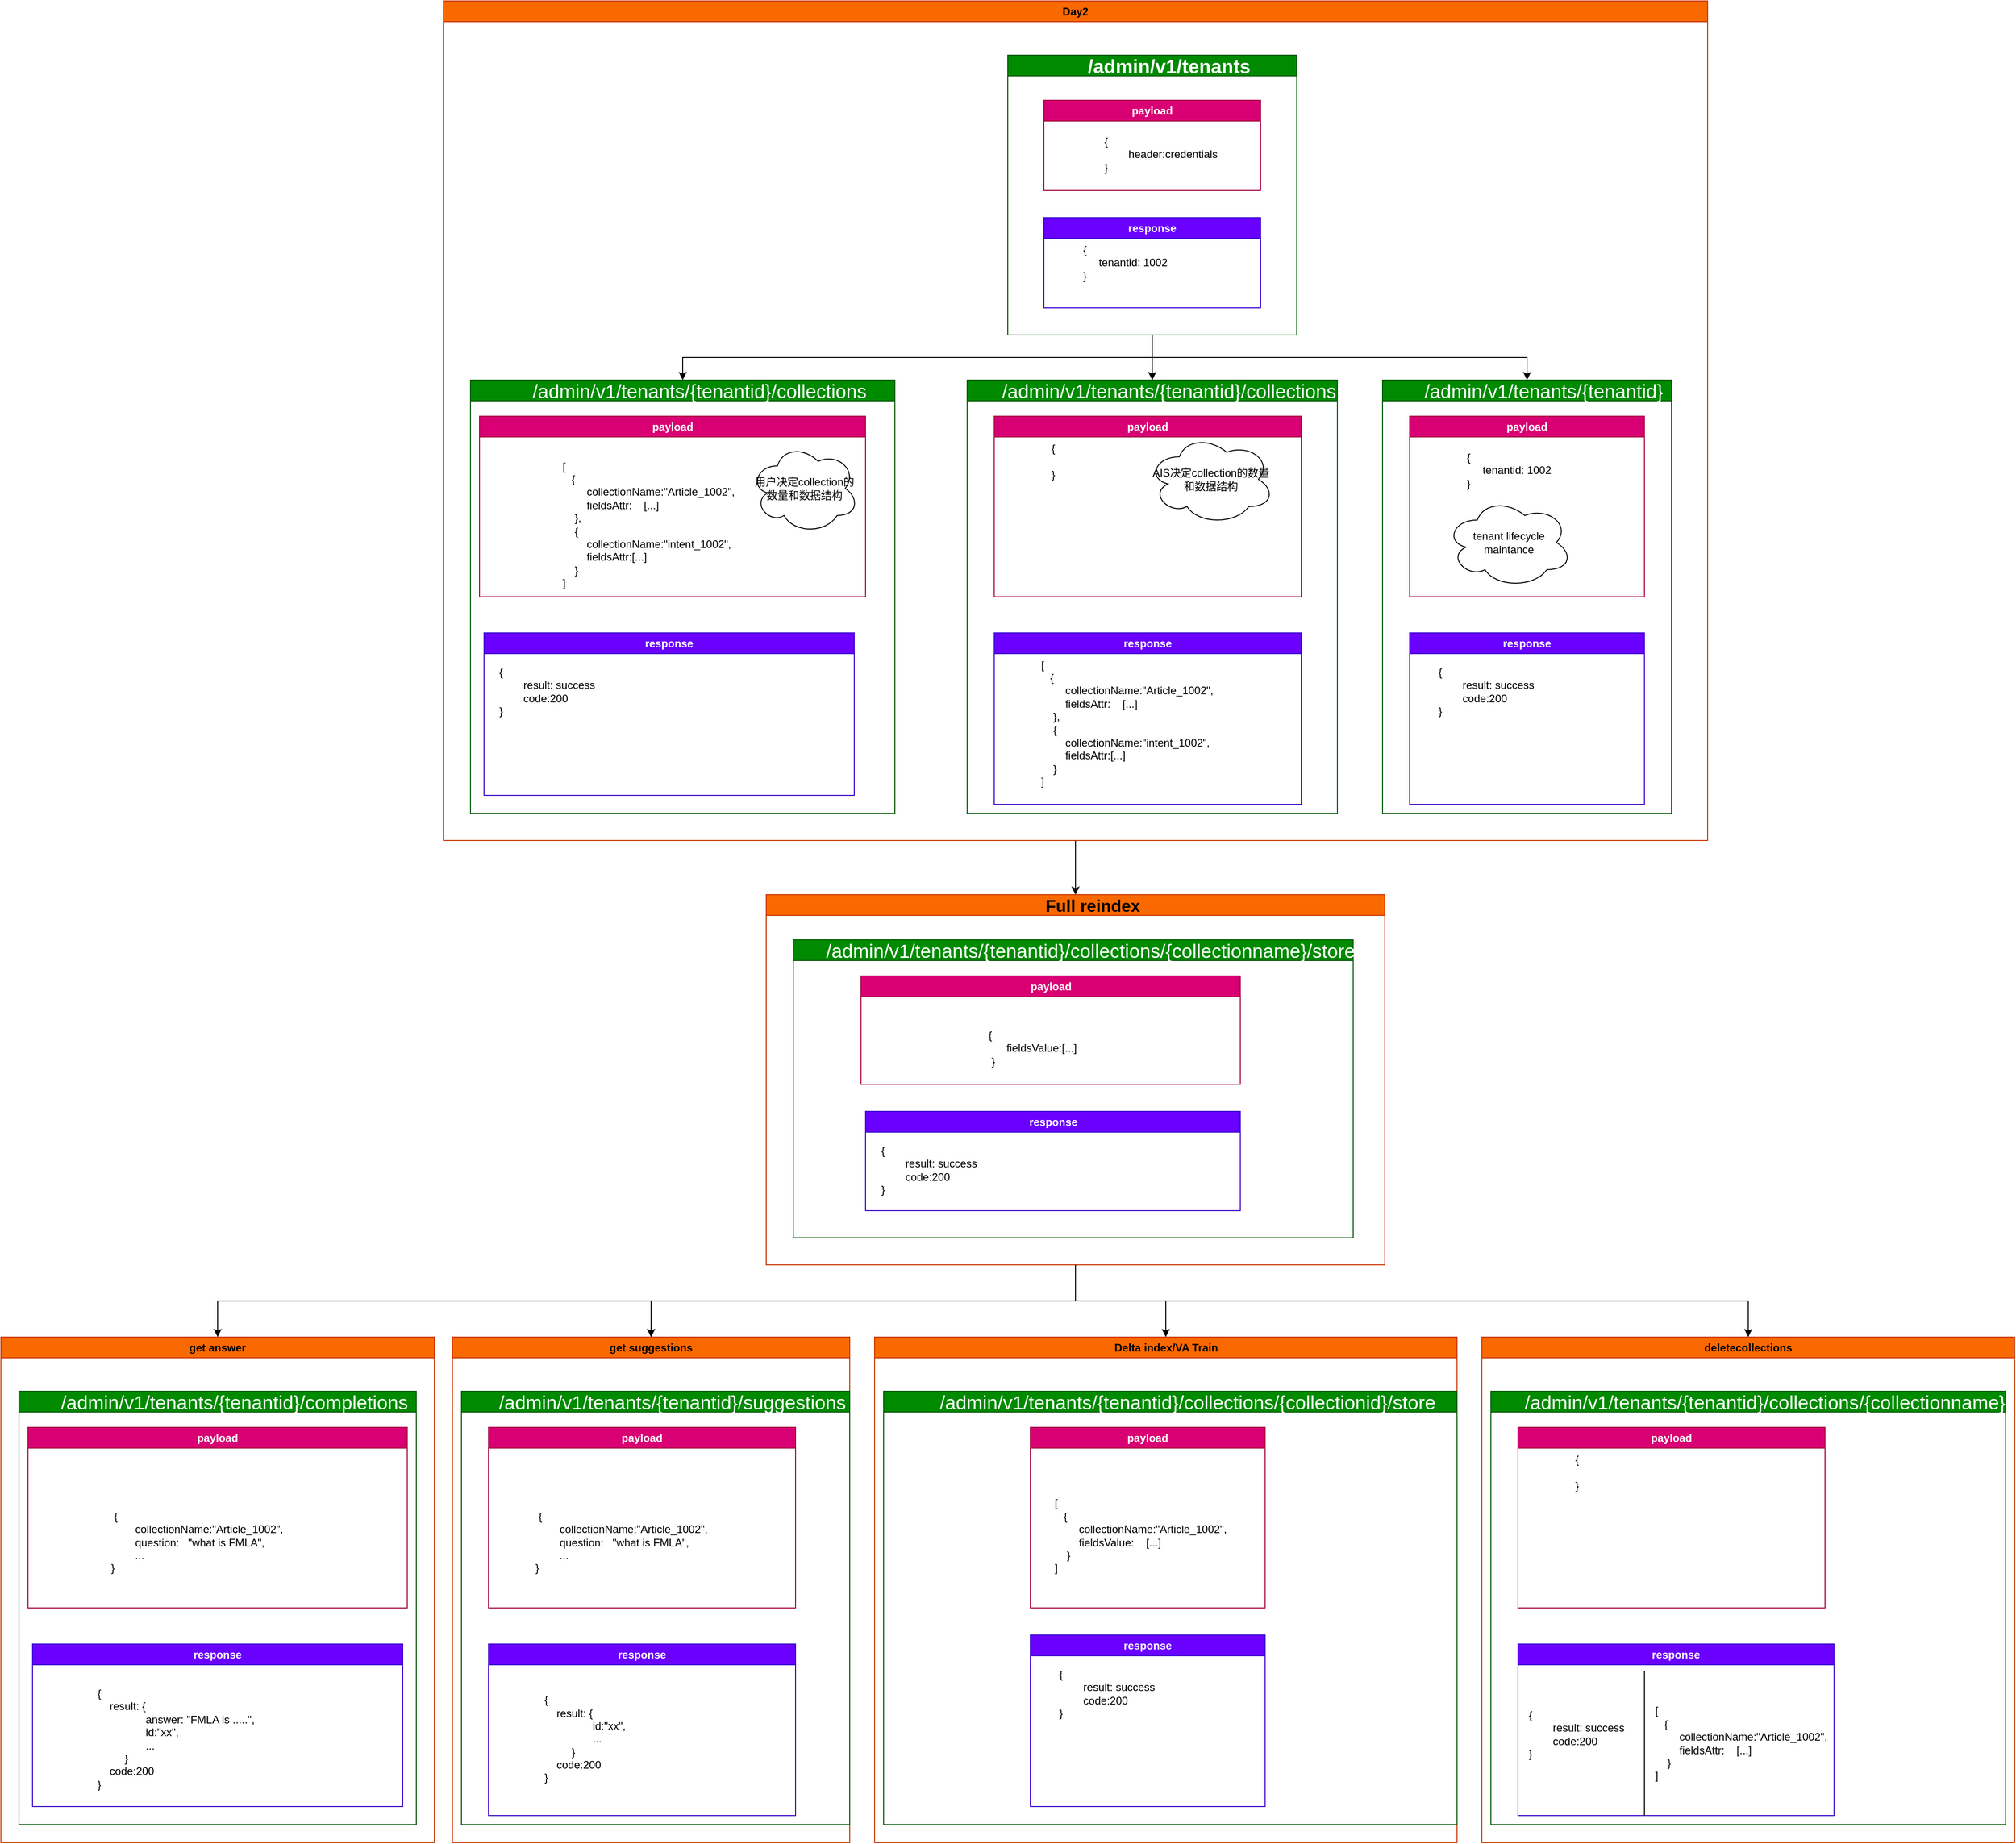 <mxfile version="21.5.2" type="github">
  <diagram name="Page-1" id="9UfLJZKe_ABIt0-VfUx_">
    <mxGraphModel dx="2074" dy="2256" grid="1" gridSize="10" guides="1" tooltips="1" connect="1" arrows="1" fold="1" page="1" pageScale="1" pageWidth="850" pageHeight="1100" math="0" shadow="0">
      <root>
        <mxCell id="0" />
        <mxCell id="1" parent="0" />
        <mxCell id="ua6xyKK4SKT8y5sqxT8U-147" style="edgeStyle=orthogonalEdgeStyle;rounded=0;orthogonalLoop=1;jettySize=auto;html=1;exitX=0.5;exitY=1;exitDx=0;exitDy=0;entryX=0.5;entryY=0;entryDx=0;entryDy=0;" edge="1" parent="1" source="ua6xyKK4SKT8y5sqxT8U-69" target="ua6xyKK4SKT8y5sqxT8U-94">
          <mxGeometry relative="1" as="geometry" />
        </mxCell>
        <mxCell id="ua6xyKK4SKT8y5sqxT8U-148" style="edgeStyle=orthogonalEdgeStyle;rounded=0;orthogonalLoop=1;jettySize=auto;html=1;exitX=0.5;exitY=1;exitDx=0;exitDy=0;" edge="1" parent="1" source="ua6xyKK4SKT8y5sqxT8U-69" target="ua6xyKK4SKT8y5sqxT8U-145">
          <mxGeometry relative="1" as="geometry" />
        </mxCell>
        <mxCell id="ua6xyKK4SKT8y5sqxT8U-165" style="edgeStyle=orthogonalEdgeStyle;rounded=0;orthogonalLoop=1;jettySize=auto;html=1;exitX=0.5;exitY=1;exitDx=0;exitDy=0;entryX=0.5;entryY=0;entryDx=0;entryDy=0;" edge="1" parent="1" source="ua6xyKK4SKT8y5sqxT8U-69" target="ua6xyKK4SKT8y5sqxT8U-146">
          <mxGeometry relative="1" as="geometry" />
        </mxCell>
        <mxCell id="ua6xyKK4SKT8y5sqxT8U-169" style="edgeStyle=orthogonalEdgeStyle;rounded=0;orthogonalLoop=1;jettySize=auto;html=1;exitX=0.5;exitY=1;exitDx=0;exitDy=0;entryX=0.5;entryY=0;entryDx=0;entryDy=0;" edge="1" parent="1" source="ua6xyKK4SKT8y5sqxT8U-69" target="ua6xyKK4SKT8y5sqxT8U-170">
          <mxGeometry relative="1" as="geometry">
            <mxPoint x="1995" y="1490" as="targetPoint" />
          </mxGeometry>
        </mxCell>
        <mxCell id="ua6xyKK4SKT8y5sqxT8U-69" value="&lt;div style=&quot;language:en-US;line-height:normal;margin-top:1.0pt;&lt;br/&gt;margin-bottom:1.0pt;margin-left:.7in;text-indent:-.31in;text-align:left;&lt;br/&gt;direction:ltr;unicode-bidi:embed;vertical-align:baseline;mso-line-break-override:&lt;br/&gt;none;punctuation-wrap:hanging&quot; class=&quot;O1&quot;&gt;&lt;font face=&quot;Arial&quot;&gt;&lt;span style=&quot;font-size: 18.667px;&quot;&gt;Full reindex&lt;/span&gt;&lt;/font&gt;&lt;/div&gt;" style="swimlane;whiteSpace=wrap;html=1;fillColor=#fa6800;fontColor=#000000;strokeColor=#C73500;" vertex="1" parent="1">
          <mxGeometry x="907.5" y="940" width="685" height="410" as="geometry" />
        </mxCell>
        <mxCell id="ua6xyKK4SKT8y5sqxT8U-71" value="&lt;div style=&quot;text-align: left; line-height: normal; margin-top: 1pt; margin-left: 0.7in; text-indent: -0.31in; unicode-bidi: embed; vertical-align: baseline;&quot; class=&quot;O1&quot;&gt;&lt;span style=&quot;font-size:16.0pt&quot;&gt;&lt;/span&gt;&lt;span style=&quot;font-size: 16pt; font-family: Arial;&quot;&gt;/admin/v1/tenants/{tenantid}/collections/{collectionname}/store&lt;/span&gt;&lt;/div&gt;" style="swimlane;whiteSpace=wrap;html=1;fillColor=#008a00;fontColor=#ffffff;strokeColor=#005700;fontStyle=0" vertex="1" parent="ua6xyKK4SKT8y5sqxT8U-69">
          <mxGeometry x="30" y="50" width="620" height="330" as="geometry" />
        </mxCell>
        <mxCell id="ua6xyKK4SKT8y5sqxT8U-72" value="payload" style="swimlane;whiteSpace=wrap;html=1;fillColor=#d80073;fontColor=#ffffff;strokeColor=#A50040;" vertex="1" parent="ua6xyKK4SKT8y5sqxT8U-71">
          <mxGeometry x="75" y="40" width="420" height="120" as="geometry" />
        </mxCell>
        <mxCell id="ua6xyKK4SKT8y5sqxT8U-73" value="&lt;div style=&quot;border-color: var(--border-color);&quot;&gt;&amp;nbsp;&amp;nbsp;{&lt;/div&gt;&lt;div style=&quot;border-color: var(--border-color);&quot;&gt;&lt;span style=&quot;white-space: pre;&quot;&gt;&#x9;&lt;/span&gt;fieldsValue:[...&lt;span style=&quot;border-color: var(--border-color); background-color: initial;&quot;&gt;]&lt;/span&gt;&lt;/div&gt;&lt;div style=&quot;border-color: var(--border-color);&quot;&gt;&lt;span style=&quot;border-color: var(--border-color);&quot;&gt;&lt;span style=&quot;border-color: var(--border-color);&quot;&gt;&lt;span style=&quot;border-color: var(--border-color);&quot;&gt;&amp;nbsp;&amp;nbsp;&amp;nbsp;&lt;/span&gt;&lt;/span&gt;}&lt;/span&gt;&lt;/div&gt;" style="text;html=1;align=left;verticalAlign=middle;resizable=0;points=[];autosize=1;strokeColor=none;fillColor=none;" vertex="1" parent="ua6xyKK4SKT8y5sqxT8U-72">
          <mxGeometry x="132.5" y="50" width="130" height="60" as="geometry" />
        </mxCell>
        <mxCell id="ua6xyKK4SKT8y5sqxT8U-74" value="response" style="swimlane;whiteSpace=wrap;html=1;fillColor=#6a00ff;fontColor=#ffffff;strokeColor=#3700CC;" vertex="1" parent="ua6xyKK4SKT8y5sqxT8U-71">
          <mxGeometry x="80" y="190" width="415" height="110" as="geometry" />
        </mxCell>
        <mxCell id="ua6xyKK4SKT8y5sqxT8U-75" value="{&lt;br&gt;&lt;span style=&quot;white-space: pre;&quot;&gt;&#x9;&lt;/span&gt;result: success&lt;br&gt;&lt;span style=&quot;white-space: pre;&quot;&gt;&#x9;&lt;/span&gt;code:200&lt;br&gt;}" style="text;html=1;align=left;verticalAlign=middle;resizable=0;points=[];autosize=1;strokeColor=none;fillColor=none;" vertex="1" parent="ua6xyKK4SKT8y5sqxT8U-74">
          <mxGeometry x="15" y="30" width="130" height="70" as="geometry" />
        </mxCell>
        <mxCell id="ua6xyKK4SKT8y5sqxT8U-76" style="edgeStyle=orthogonalEdgeStyle;rounded=0;orthogonalLoop=1;jettySize=auto;html=1;exitX=0.5;exitY=1;exitDx=0;exitDy=0;entryX=0.5;entryY=0;entryDx=0;entryDy=0;" edge="1" parent="1" source="ua6xyKK4SKT8y5sqxT8U-70" target="ua6xyKK4SKT8y5sqxT8U-69">
          <mxGeometry relative="1" as="geometry" />
        </mxCell>
        <mxCell id="ua6xyKK4SKT8y5sqxT8U-70" value="Day2" style="swimlane;whiteSpace=wrap;html=1;fillColor=#fa6800;fontColor=#000000;strokeColor=#C73500;" vertex="1" parent="1">
          <mxGeometry x="550" y="-50" width="1400" height="930" as="geometry" />
        </mxCell>
        <mxCell id="ua6xyKK4SKT8y5sqxT8U-16" value="&lt;div style=&quot;text-align: left; line-height: normal; margin-top: 1pt; margin-left: 0.7in; text-indent: -0.31in; unicode-bidi: embed; vertical-align: baseline;&quot; class=&quot;O1&quot;&gt;&lt;span style=&quot;font-size:16.0pt&quot;&gt;&lt;/span&gt;&lt;span style=&quot;font-size: 16pt; font-family: Arial;&quot;&gt;/admin/v1/tenants/{tenantid}/collections&lt;/span&gt;&lt;/div&gt;" style="swimlane;whiteSpace=wrap;html=1;fillColor=#008a00;fontColor=#ffffff;strokeColor=#005700;fontStyle=0" vertex="1" parent="ua6xyKK4SKT8y5sqxT8U-70">
          <mxGeometry x="30" y="420" width="470" height="480" as="geometry" />
        </mxCell>
        <mxCell id="ua6xyKK4SKT8y5sqxT8U-17" value="payload" style="swimlane;whiteSpace=wrap;html=1;fillColor=#d80073;fontColor=#ffffff;strokeColor=#A50040;" vertex="1" parent="ua6xyKK4SKT8y5sqxT8U-16">
          <mxGeometry x="10" y="40" width="427.5" height="200" as="geometry" />
        </mxCell>
        <mxCell id="ua6xyKK4SKT8y5sqxT8U-52" value="&lt;div&gt;[&lt;/div&gt;&lt;div&gt;&amp;nbsp; &amp;nbsp;{&lt;span style=&quot;&quot;&gt;&lt;/span&gt;&lt;/div&gt;&lt;div&gt;&lt;span style=&quot;&quot;&gt;&lt;span style=&quot;&quot;&gt;&lt;span style=&quot;white-space: pre;&quot;&gt;&amp;nbsp;&amp;nbsp;&amp;nbsp;&amp;nbsp;&lt;/span&gt;&lt;span style=&quot;white-space: pre;&quot;&gt;&amp;nbsp;&amp;nbsp;&amp;nbsp;&amp;nbsp;&lt;/span&gt;&lt;/span&gt;collectionName:&quot;Article_1002&quot;,&lt;/span&gt;&lt;/div&gt;&lt;div&gt;&lt;span style=&quot;&quot;&gt;&lt;span style=&quot;&quot;&gt;&lt;span style=&quot;white-space: pre;&quot;&gt;&amp;nbsp;&amp;nbsp;&amp;nbsp;&amp;nbsp;&lt;/span&gt;&lt;span style=&quot;white-space: pre;&quot;&gt;&amp;nbsp;&amp;nbsp;&amp;nbsp;&amp;nbsp;&lt;/span&gt;&lt;/span&gt;fieldsAttr:&lt;span style=&quot;&quot;&gt;&lt;span style=&quot;white-space: pre;&quot;&gt;&amp;nbsp;&amp;nbsp;&amp;nbsp;&amp;nbsp;&lt;/span&gt;&lt;/span&gt;[...&lt;/span&gt;&lt;span style=&quot;background-color: initial;&quot;&gt;]&lt;/span&gt;&lt;/div&gt;&lt;div&gt;&lt;span style=&quot;&quot;&gt;&lt;span style=&quot;&quot;&gt;&lt;span style=&quot;white-space: pre;&quot;&gt;&amp;nbsp;&amp;nbsp;&amp;nbsp;&amp;nbsp;&lt;/span&gt;&lt;/span&gt;},&lt;/span&gt;&lt;/div&gt;&lt;div&gt;&lt;span style=&quot;&quot;&gt;&lt;span style=&quot;&quot;&gt;&lt;span style=&quot;white-space: pre;&quot;&gt;&amp;nbsp;&amp;nbsp;&amp;nbsp;&amp;nbsp;&lt;/span&gt;&lt;/span&gt;{&lt;/span&gt;&lt;/div&gt;&lt;div&gt;&lt;span style=&quot;&quot;&gt;&lt;span style=&quot;&quot;&gt;&lt;span style=&quot;white-space: pre;&quot;&gt;&amp;nbsp;&amp;nbsp;&amp;nbsp;&amp;nbsp;&lt;/span&gt;&lt;span style=&quot;white-space: pre;&quot;&gt;&amp;nbsp;&amp;nbsp;&amp;nbsp;&amp;nbsp;&lt;/span&gt;&lt;/span&gt;collectionName:&quot;intent_1002&quot;,&lt;/span&gt;&lt;/div&gt;&lt;div&gt;&lt;span style=&quot;&quot;&gt;&lt;span style=&quot;&quot;&gt;&lt;span style=&quot;white-space: pre;&quot;&gt;&amp;nbsp;&amp;nbsp;&amp;nbsp;&amp;nbsp;&lt;/span&gt;&lt;span style=&quot;white-space: pre;&quot;&gt;&amp;nbsp;&amp;nbsp;&amp;nbsp;&amp;nbsp;&lt;/span&gt;&lt;/span&gt;fieldsAttr:[...]&lt;/span&gt;&lt;/div&gt;&lt;div&gt;&lt;span style=&quot;&quot;&gt;&lt;span style=&quot;&quot;&gt;&lt;span style=&quot;white-space: pre;&quot;&gt;&amp;nbsp;&amp;nbsp;&amp;nbsp;&amp;nbsp;&lt;/span&gt;&lt;/span&gt;}&lt;/span&gt;&lt;/div&gt;&lt;div&gt;]&lt;/div&gt;" style="text;html=1;align=left;verticalAlign=middle;resizable=0;points=[];autosize=1;strokeColor=none;fillColor=none;" vertex="1" parent="ua6xyKK4SKT8y5sqxT8U-17">
          <mxGeometry x="90" y="40" width="210" height="160" as="geometry" />
        </mxCell>
        <mxCell id="ua6xyKK4SKT8y5sqxT8U-173" value="用户决定collection的数量和数据结构" style="ellipse;shape=cloud;whiteSpace=wrap;html=1;" vertex="1" parent="ua6xyKK4SKT8y5sqxT8U-17">
          <mxGeometry x="300" y="30" width="120" height="100" as="geometry" />
        </mxCell>
        <mxCell id="ua6xyKK4SKT8y5sqxT8U-19" value="response" style="swimlane;whiteSpace=wrap;html=1;fillColor=#6a00ff;fontColor=#ffffff;strokeColor=#3700CC;" vertex="1" parent="ua6xyKK4SKT8y5sqxT8U-16">
          <mxGeometry x="15" y="280" width="410" height="180" as="geometry" />
        </mxCell>
        <mxCell id="ua6xyKK4SKT8y5sqxT8U-20" value="{&lt;br&gt;&lt;span style=&quot;white-space: pre;&quot;&gt;&#x9;&lt;/span&gt;result: success&lt;br&gt;&lt;span style=&quot;white-space: pre;&quot;&gt;&#x9;&lt;/span&gt;code:200&lt;br&gt;}" style="text;html=1;align=left;verticalAlign=middle;resizable=0;points=[];autosize=1;strokeColor=none;fillColor=none;" vertex="1" parent="ua6xyKK4SKT8y5sqxT8U-19">
          <mxGeometry x="15" y="30" width="130" height="70" as="geometry" />
        </mxCell>
        <mxCell id="ua6xyKK4SKT8y5sqxT8U-152" style="edgeStyle=orthogonalEdgeStyle;rounded=0;orthogonalLoop=1;jettySize=auto;html=1;exitX=0.5;exitY=1;exitDx=0;exitDy=0;" edge="1" parent="ua6xyKK4SKT8y5sqxT8U-70" source="ua6xyKK4SKT8y5sqxT8U-1" target="ua6xyKK4SKT8y5sqxT8U-57">
          <mxGeometry relative="1" as="geometry" />
        </mxCell>
        <mxCell id="ua6xyKK4SKT8y5sqxT8U-1" value="&lt;div style=&quot;language:en-US;line-height:normal;margin-top:1.0pt;&lt;br/&gt;margin-bottom:1.0pt;margin-left:.7in;text-indent:-.31in;text-align:left;&lt;br/&gt;direction:ltr;unicode-bidi:embed;vertical-align:baseline;mso-line-break-override:&lt;br/&gt;none;punctuation-wrap:hanging&quot; class=&quot;O1&quot;&gt;&lt;span style=&quot;font-size:16.0pt&quot;&gt;&lt;/span&gt;&lt;span style=&quot;font-size: 16pt; font-family: Arial;&quot;&gt;/admin/v1/tenants&lt;/span&gt;&lt;/div&gt;" style="swimlane;whiteSpace=wrap;html=1;fillColor=#008a00;fontColor=#ffffff;strokeColor=#005700;" vertex="1" parent="ua6xyKK4SKT8y5sqxT8U-70">
          <mxGeometry x="625" y="60" width="320" height="310" as="geometry" />
        </mxCell>
        <mxCell id="ua6xyKK4SKT8y5sqxT8U-6" value="payload" style="swimlane;whiteSpace=wrap;html=1;fillColor=#d80073;fontColor=#ffffff;strokeColor=#A50040;" vertex="1" parent="ua6xyKK4SKT8y5sqxT8U-1">
          <mxGeometry x="40" y="50" width="240" height="100" as="geometry" />
        </mxCell>
        <mxCell id="ua6xyKK4SKT8y5sqxT8U-12" value="{&lt;br&gt;&lt;span style=&quot;white-space: pre;&quot;&gt;&#x9;&lt;/span&gt;header:credentials&lt;br&gt;}" style="text;html=1;align=left;verticalAlign=middle;resizable=0;points=[];autosize=1;strokeColor=none;fillColor=none;" vertex="1" parent="ua6xyKK4SKT8y5sqxT8U-6">
          <mxGeometry x="65" y="30" width="150" height="60" as="geometry" />
        </mxCell>
        <mxCell id="ua6xyKK4SKT8y5sqxT8U-7" value="response" style="swimlane;whiteSpace=wrap;html=1;fillColor=#6a00ff;fontColor=#ffffff;strokeColor=#3700CC;" vertex="1" parent="ua6xyKK4SKT8y5sqxT8U-1">
          <mxGeometry x="40" y="180" width="240" height="100" as="geometry" />
        </mxCell>
        <mxCell id="ua6xyKK4SKT8y5sqxT8U-13" value="{&lt;br&gt;&lt;span style=&quot;white-space: pre;&quot;&gt;&#x9;&lt;/span&gt;&lt;span style=&quot;white-space: pre;&quot;&gt;&#x9;&lt;/span&gt;&lt;span style=&quot;white-space: pre;&quot;&gt;&#x9;&lt;/span&gt;&lt;span style=&quot;white-space: pre;&quot;&gt;&#x9;&lt;/span&gt;tenantid: 1002&lt;br&gt;}" style="text;html=1;align=center;verticalAlign=middle;resizable=0;points=[];autosize=1;strokeColor=none;fillColor=none;" vertex="1" parent="ua6xyKK4SKT8y5sqxT8U-7">
          <mxGeometry x="-60" y="20" width="210" height="60" as="geometry" />
        </mxCell>
        <mxCell id="ua6xyKK4SKT8y5sqxT8U-26" style="edgeStyle=orthogonalEdgeStyle;rounded=0;orthogonalLoop=1;jettySize=auto;html=1;exitX=0.5;exitY=1;exitDx=0;exitDy=0;entryX=0.5;entryY=0;entryDx=0;entryDy=0;" edge="1" parent="ua6xyKK4SKT8y5sqxT8U-70" source="ua6xyKK4SKT8y5sqxT8U-1" target="ua6xyKK4SKT8y5sqxT8U-16">
          <mxGeometry relative="1" as="geometry" />
        </mxCell>
        <mxCell id="ua6xyKK4SKT8y5sqxT8U-57" value="&lt;div style=&quot;text-align: left; line-height: normal; margin-top: 1pt; margin-left: 0.7in; text-indent: -0.31in; unicode-bidi: embed; vertical-align: baseline;&quot; class=&quot;O1&quot;&gt;&lt;span style=&quot;font-size:16.0pt&quot;&gt;&lt;/span&gt;&lt;span style=&quot;font-size: 16pt; font-family: Arial;&quot;&gt;/admin/v1/tenants/{tenantid}&lt;/span&gt;&lt;/div&gt;" style="swimlane;whiteSpace=wrap;html=1;fillColor=#008a00;fontColor=#ffffff;strokeColor=#005700;fontStyle=0" vertex="1" parent="ua6xyKK4SKT8y5sqxT8U-70">
          <mxGeometry x="1040" y="420" width="320" height="480" as="geometry" />
        </mxCell>
        <mxCell id="ua6xyKK4SKT8y5sqxT8U-58" value="payload" style="swimlane;whiteSpace=wrap;html=1;fillColor=#d80073;fontColor=#ffffff;strokeColor=#A50040;" vertex="1" parent="ua6xyKK4SKT8y5sqxT8U-57">
          <mxGeometry x="30" y="40" width="260" height="200" as="geometry" />
        </mxCell>
        <mxCell id="ua6xyKK4SKT8y5sqxT8U-62" value="{&lt;br&gt;&lt;span style=&quot;white-space: pre;&quot;&gt;&#x9;&lt;/span&gt;&lt;span style=&quot;white-space: pre;&quot;&gt;&#x9;&lt;/span&gt;&lt;span style=&quot;white-space: pre;&quot;&gt;&#x9;&lt;/span&gt;&lt;span style=&quot;white-space: pre;&quot;&gt;&#x9;&lt;/span&gt;tenantid: 1002&lt;br&gt;}" style="text;html=1;align=center;verticalAlign=middle;resizable=0;points=[];autosize=1;strokeColor=none;fillColor=none;" vertex="1" parent="ua6xyKK4SKT8y5sqxT8U-58">
          <mxGeometry x="-40" y="30" width="210" height="60" as="geometry" />
        </mxCell>
        <mxCell id="ua6xyKK4SKT8y5sqxT8U-175" value="tenant lifecycle&lt;br&gt;maintance" style="ellipse;shape=cloud;whiteSpace=wrap;html=1;" vertex="1" parent="ua6xyKK4SKT8y5sqxT8U-58">
          <mxGeometry x="40" y="90" width="140" height="100" as="geometry" />
        </mxCell>
        <mxCell id="ua6xyKK4SKT8y5sqxT8U-60" value="response" style="swimlane;whiteSpace=wrap;html=1;fillColor=#6a00ff;fontColor=#ffffff;strokeColor=#3700CC;" vertex="1" parent="ua6xyKK4SKT8y5sqxT8U-57">
          <mxGeometry x="30" y="280" width="260" height="190" as="geometry" />
        </mxCell>
        <mxCell id="ua6xyKK4SKT8y5sqxT8U-63" value="{&lt;br&gt;&lt;span style=&quot;white-space: pre;&quot;&gt;&#x9;&lt;/span&gt;result: success&lt;br&gt;&lt;span style=&quot;white-space: pre;&quot;&gt;&#x9;&lt;/span&gt;code:200&lt;br&gt;}" style="text;html=1;align=left;verticalAlign=middle;resizable=0;points=[];autosize=1;strokeColor=none;fillColor=none;" vertex="1" parent="ua6xyKK4SKT8y5sqxT8U-60">
          <mxGeometry x="30" y="30" width="130" height="70" as="geometry" />
        </mxCell>
        <mxCell id="ua6xyKK4SKT8y5sqxT8U-29" value="&lt;div style=&quot;text-align: left; line-height: normal; margin-top: 1pt; margin-left: 0.7in; text-indent: -0.31in; unicode-bidi: embed; vertical-align: baseline;&quot; class=&quot;O1&quot;&gt;&lt;span style=&quot;font-size:16.0pt&quot;&gt;&lt;/span&gt;&lt;span style=&quot;font-size: 16pt; font-family: Arial;&quot;&gt;/admin/v1/tenants/{tenantid}/collections&lt;/span&gt;&lt;/div&gt;" style="swimlane;whiteSpace=wrap;html=1;fillColor=#008a00;fontColor=#ffffff;strokeColor=#005700;fontStyle=0" vertex="1" parent="ua6xyKK4SKT8y5sqxT8U-70">
          <mxGeometry x="580" y="420" width="410" height="480" as="geometry" />
        </mxCell>
        <mxCell id="ua6xyKK4SKT8y5sqxT8U-30" value="payload" style="swimlane;whiteSpace=wrap;html=1;fillColor=#d80073;fontColor=#ffffff;strokeColor=#A50040;" vertex="1" parent="ua6xyKK4SKT8y5sqxT8U-29">
          <mxGeometry x="30" y="40" width="340" height="200" as="geometry" />
        </mxCell>
        <mxCell id="ua6xyKK4SKT8y5sqxT8U-31" value="{&lt;br&gt;&lt;span style=&quot;white-space: pre;&quot;&gt;&#x9;&lt;/span&gt;&lt;span style=&quot;white-space: pre;&quot;&gt;&#x9;&lt;/span&gt;&lt;span style=&quot;white-space: pre;&quot;&gt;&#x9;&lt;/span&gt;&lt;span style=&quot;white-space: pre;&quot;&gt;&#x9;&lt;/span&gt;&lt;br&gt;}" style="text;html=1;align=center;verticalAlign=middle;resizable=0;points=[];autosize=1;strokeColor=none;fillColor=none;" vertex="1" parent="ua6xyKK4SKT8y5sqxT8U-30">
          <mxGeometry y="20" width="130" height="60" as="geometry" />
        </mxCell>
        <mxCell id="ua6xyKK4SKT8y5sqxT8U-174" value="AIS决定collection的数量和数据结构" style="ellipse;shape=cloud;whiteSpace=wrap;html=1;" vertex="1" parent="ua6xyKK4SKT8y5sqxT8U-30">
          <mxGeometry x="170" y="20" width="140" height="100" as="geometry" />
        </mxCell>
        <mxCell id="ua6xyKK4SKT8y5sqxT8U-32" value="response" style="swimlane;whiteSpace=wrap;html=1;fillColor=#6a00ff;fontColor=#ffffff;strokeColor=#3700CC;" vertex="1" parent="ua6xyKK4SKT8y5sqxT8U-29">
          <mxGeometry x="30" y="280" width="340" height="190" as="geometry" />
        </mxCell>
        <mxCell id="ua6xyKK4SKT8y5sqxT8U-77" value="&lt;div&gt;[&lt;/div&gt;&lt;div&gt;&amp;nbsp; &amp;nbsp;{&lt;span style=&quot;&quot;&gt;&lt;/span&gt;&lt;/div&gt;&lt;div&gt;&lt;span style=&quot;&quot;&gt;&lt;span style=&quot;&quot;&gt;&lt;span style=&quot;white-space: pre;&quot;&gt;&amp;nbsp;&amp;nbsp;&amp;nbsp;&amp;nbsp;&lt;/span&gt;&lt;span style=&quot;white-space: pre;&quot;&gt;&amp;nbsp;&amp;nbsp;&amp;nbsp;&amp;nbsp;&lt;/span&gt;&lt;/span&gt;collectionName:&quot;Article_1002&quot;,&lt;/span&gt;&lt;/div&gt;&lt;div&gt;&lt;span style=&quot;&quot;&gt;&lt;span style=&quot;&quot;&gt;&lt;span style=&quot;white-space: pre;&quot;&gt;&amp;nbsp;&amp;nbsp;&amp;nbsp;&amp;nbsp;&lt;/span&gt;&lt;span style=&quot;white-space: pre;&quot;&gt;&amp;nbsp;&amp;nbsp;&amp;nbsp;&amp;nbsp;&lt;/span&gt;&lt;/span&gt;fieldsAttr:&lt;span style=&quot;&quot;&gt;&lt;span style=&quot;white-space: pre;&quot;&gt;&amp;nbsp;&amp;nbsp;&amp;nbsp;&amp;nbsp;&lt;/span&gt;&lt;/span&gt;[...&lt;/span&gt;&lt;span style=&quot;background-color: initial;&quot;&gt;]&lt;/span&gt;&lt;/div&gt;&lt;div&gt;&lt;span style=&quot;&quot;&gt;&lt;span style=&quot;&quot;&gt;&lt;span style=&quot;white-space: pre;&quot;&gt;&amp;nbsp;&amp;nbsp;&amp;nbsp;&amp;nbsp;&lt;/span&gt;&lt;/span&gt;},&lt;/span&gt;&lt;/div&gt;&lt;div&gt;&lt;span style=&quot;&quot;&gt;&lt;span style=&quot;&quot;&gt;&lt;span style=&quot;white-space: pre;&quot;&gt;&amp;nbsp;&amp;nbsp;&amp;nbsp;&amp;nbsp;&lt;/span&gt;&lt;/span&gt;{&lt;/span&gt;&lt;/div&gt;&lt;div&gt;&lt;span style=&quot;&quot;&gt;&lt;span style=&quot;&quot;&gt;&lt;span style=&quot;white-space: pre;&quot;&gt;&amp;nbsp;&amp;nbsp;&amp;nbsp;&amp;nbsp;&lt;/span&gt;&lt;span style=&quot;white-space: pre;&quot;&gt;&amp;nbsp;&amp;nbsp;&amp;nbsp;&amp;nbsp;&lt;/span&gt;&lt;/span&gt;collectionName:&quot;intent_1002&quot;,&lt;/span&gt;&lt;/div&gt;&lt;div&gt;&lt;span style=&quot;&quot;&gt;&lt;span style=&quot;&quot;&gt;&lt;span style=&quot;white-space: pre;&quot;&gt;&amp;nbsp;&amp;nbsp;&amp;nbsp;&amp;nbsp;&lt;/span&gt;&lt;span style=&quot;white-space: pre;&quot;&gt;&amp;nbsp;&amp;nbsp;&amp;nbsp;&amp;nbsp;&lt;/span&gt;&lt;/span&gt;fieldsAttr:[...]&lt;/span&gt;&lt;/div&gt;&lt;div&gt;&lt;span style=&quot;&quot;&gt;&lt;span style=&quot;&quot;&gt;&lt;span style=&quot;white-space: pre;&quot;&gt;&amp;nbsp;&amp;nbsp;&amp;nbsp;&amp;nbsp;&lt;/span&gt;&lt;/span&gt;}&lt;/span&gt;&lt;/div&gt;&lt;div&gt;]&lt;/div&gt;" style="text;html=1;align=left;verticalAlign=middle;resizable=0;points=[];autosize=1;strokeColor=none;fillColor=none;" vertex="1" parent="ua6xyKK4SKT8y5sqxT8U-32">
          <mxGeometry x="50" y="20" width="210" height="160" as="geometry" />
        </mxCell>
        <mxCell id="ua6xyKK4SKT8y5sqxT8U-151" value="" style="edgeStyle=orthogonalEdgeStyle;rounded=0;orthogonalLoop=1;jettySize=auto;html=1;exitX=0.5;exitY=1;exitDx=0;exitDy=0;" edge="1" parent="ua6xyKK4SKT8y5sqxT8U-70" source="ua6xyKK4SKT8y5sqxT8U-1" target="ua6xyKK4SKT8y5sqxT8U-29">
          <mxGeometry relative="1" as="geometry">
            <mxPoint x="105" y="350" as="sourcePoint" />
            <mxPoint x="570" y="530" as="targetPoint" />
          </mxGeometry>
        </mxCell>
        <mxCell id="ua6xyKK4SKT8y5sqxT8U-34" style="edgeStyle=orthogonalEdgeStyle;rounded=0;orthogonalLoop=1;jettySize=auto;html=1;exitX=0.5;exitY=1;exitDx=0;exitDy=0;" edge="1" parent="ua6xyKK4SKT8y5sqxT8U-70" source="ua6xyKK4SKT8y5sqxT8U-1" target="ua6xyKK4SKT8y5sqxT8U-29">
          <mxGeometry relative="1" as="geometry" />
        </mxCell>
        <mxCell id="ua6xyKK4SKT8y5sqxT8U-94" value="get answer" style="swimlane;whiteSpace=wrap;html=1;fillColor=#fa6800;fontColor=#000000;strokeColor=#C73500;" vertex="1" parent="1">
          <mxGeometry x="60" y="1430" width="480" height="560" as="geometry" />
        </mxCell>
        <mxCell id="ua6xyKK4SKT8y5sqxT8U-96" value="&lt;div style=&quot;text-align: left; line-height: normal; margin-top: 1pt; margin-left: 0.7in; text-indent: -0.31in; unicode-bidi: embed; vertical-align: baseline;&quot; class=&quot;O1&quot;&gt;&lt;span style=&quot;font-size:16.0pt&quot;&gt;&lt;/span&gt;&lt;span style=&quot;font-size: 16pt; font-family: Arial;&quot;&gt;/admin/v1/tenants/{tenantid}/completions&lt;/span&gt;&lt;/div&gt;" style="swimlane;whiteSpace=wrap;html=1;fillColor=#008a00;fontColor=#ffffff;strokeColor=#005700;fontStyle=0" vertex="1" parent="ua6xyKK4SKT8y5sqxT8U-94">
          <mxGeometry x="20" y="60" width="440" height="480" as="geometry" />
        </mxCell>
        <mxCell id="ua6xyKK4SKT8y5sqxT8U-97" value="payload" style="swimlane;whiteSpace=wrap;html=1;fillColor=#d80073;fontColor=#ffffff;strokeColor=#A50040;" vertex="1" parent="ua6xyKK4SKT8y5sqxT8U-96">
          <mxGeometry x="10" y="40" width="420" height="200" as="geometry" />
        </mxCell>
        <mxCell id="ua6xyKK4SKT8y5sqxT8U-98" value="&lt;div&gt;&lt;br&gt;&lt;/div&gt;&lt;div&gt;&amp;nbsp;{&lt;span style=&quot;&quot;&gt;&lt;/span&gt;&lt;/div&gt;&lt;div&gt;&lt;span style=&quot;&quot;&gt;&lt;span style=&quot;&quot;&gt;&lt;span style=&quot;white-space: pre;&quot;&gt;&amp;nbsp;&amp;nbsp;&amp;nbsp;&amp;nbsp;&lt;/span&gt;&lt;span style=&quot;white-space: pre;&quot;&gt;&amp;nbsp;&amp;nbsp;&amp;nbsp;&amp;nbsp;&lt;/span&gt;&lt;/span&gt;collectionName:&quot;Article_1002&quot;,&lt;/span&gt;&lt;/div&gt;&lt;div&gt;&lt;span style=&quot;&quot;&gt;&lt;span style=&quot;&quot;&gt;&lt;span style=&quot;white-space: pre;&quot;&gt;&amp;nbsp;&amp;nbsp;&amp;nbsp;&amp;nbsp;&lt;/span&gt;&lt;span style=&quot;white-space: pre;&quot;&gt;&amp;nbsp;&amp;nbsp;&amp;nbsp;&amp;nbsp;&lt;/span&gt;&lt;/span&gt;question:&lt;span style=&quot;&quot;&gt;&lt;span style=&quot;white-space: pre;&quot;&gt;&amp;nbsp;&amp;nbsp;&amp;nbsp;&quot;what is FMLA&quot;,&lt;/span&gt;&lt;/span&gt;&lt;/span&gt;&lt;/div&gt;&lt;div&gt;&lt;span style=&quot;&quot;&gt;&lt;span style=&quot;&quot;&gt;&lt;span style=&quot;white-space: pre;&quot;&gt; &lt;span style=&quot;white-space: pre;&quot;&gt;&#x9;&lt;/span&gt;...       &lt;/span&gt;&lt;/span&gt;&lt;/span&gt;&lt;/div&gt;&lt;div&gt;&lt;span style=&quot;background-color: initial;&quot;&gt;}&lt;/span&gt;&lt;/div&gt;" style="text;html=1;align=left;verticalAlign=middle;resizable=0;points=[];autosize=1;strokeColor=none;fillColor=none;" vertex="1" parent="ua6xyKK4SKT8y5sqxT8U-97">
          <mxGeometry x="90" y="70" width="210" height="100" as="geometry" />
        </mxCell>
        <mxCell id="ua6xyKK4SKT8y5sqxT8U-99" value="response" style="swimlane;whiteSpace=wrap;html=1;fillColor=#6a00ff;fontColor=#ffffff;strokeColor=#3700CC;" vertex="1" parent="ua6xyKK4SKT8y5sqxT8U-96">
          <mxGeometry x="15" y="280" width="410" height="180" as="geometry" />
        </mxCell>
        <mxCell id="ua6xyKK4SKT8y5sqxT8U-100" value="{&lt;br&gt;&lt;span style=&quot;&quot;&gt;&lt;span style=&quot;white-space: pre;&quot;&gt;&amp;nbsp;&amp;nbsp;&amp;nbsp;&amp;nbsp;&lt;/span&gt;&lt;/span&gt;result: {&lt;br&gt;&lt;span style=&quot;&quot;&gt;&lt;span style=&quot;white-space: pre;&quot;&gt;&lt;span style=&quot;white-space: pre;&quot;&gt;&#x9;&lt;/span&gt;&lt;span style=&quot;white-space: pre;&quot;&gt;&#x9;&lt;/span&gt;answer:&amp;nbsp;&lt;/span&gt;&lt;/span&gt;&quot;FMLA is .....&quot;,&lt;br&gt;&lt;span style=&quot;white-space: pre;&quot;&gt;&#x9;&lt;/span&gt;&lt;span style=&quot;white-space: pre;&quot;&gt;&#x9;&lt;/span&gt;id:&quot;xx&quot;,&lt;br&gt;&lt;span style=&quot;white-space: pre;&quot;&gt;&#x9;&lt;/span&gt;&lt;span style=&quot;white-space: pre;&quot;&gt;&#x9;&lt;/span&gt;...&lt;br&gt;&lt;span style=&quot;&quot;&gt;&lt;span style=&quot;white-space: pre;&quot;&gt;&amp;nbsp;&amp;nbsp;&amp;nbsp;&amp;nbsp;&lt;/span&gt;&lt;/span&gt;&lt;span style=&quot;&quot;&gt;&lt;span style=&quot;white-space: pre;&quot;&gt;&amp;nbsp;&amp;nbsp;&amp;nbsp;&amp;nbsp;&lt;/span&gt;&lt;/span&gt;&amp;nbsp;}&lt;br&gt;&lt;span style=&quot;&quot;&gt;&lt;span style=&quot;white-space: pre;&quot;&gt;&amp;nbsp;&amp;nbsp;&amp;nbsp;&amp;nbsp;&lt;/span&gt;&lt;/span&gt;code:200&lt;br&gt;}" style="text;html=1;align=left;verticalAlign=middle;resizable=0;points=[];autosize=1;strokeColor=none;fillColor=none;" vertex="1" parent="ua6xyKK4SKT8y5sqxT8U-99">
          <mxGeometry x="70" y="40" width="200" height="130" as="geometry" />
        </mxCell>
        <mxCell id="ua6xyKK4SKT8y5sqxT8U-146" value="Delta index/VA Train" style="swimlane;whiteSpace=wrap;html=1;fillColor=#fa6800;fontColor=#000000;strokeColor=#C73500;" vertex="1" parent="1">
          <mxGeometry x="1027.5" y="1430" width="645" height="560" as="geometry" />
        </mxCell>
        <mxCell id="ua6xyKK4SKT8y5sqxT8U-89" value="&lt;div style=&quot;text-align: left; line-height: normal; margin-top: 1pt; margin-left: 0.7in; text-indent: -0.31in; unicode-bidi: embed; vertical-align: baseline;&quot; class=&quot;O1&quot;&gt;&lt;span style=&quot;font-size:16.0pt&quot;&gt;&lt;/span&gt;&lt;span style=&quot;font-size: 16pt; font-family: Arial;&quot;&gt;/admin/v1/tenants/{tenantid}/collections/{collectionid}/store&lt;/span&gt;&lt;/div&gt;" style="swimlane;whiteSpace=wrap;html=1;fillColor=#008a00;fontColor=#ffffff;strokeColor=#005700;fontStyle=0" vertex="1" parent="ua6xyKK4SKT8y5sqxT8U-146">
          <mxGeometry x="10" y="60" width="635" height="480" as="geometry" />
        </mxCell>
        <mxCell id="ua6xyKK4SKT8y5sqxT8U-90" value="payload" style="swimlane;whiteSpace=wrap;html=1;fillColor=#d80073;fontColor=#ffffff;strokeColor=#A50040;" vertex="1" parent="ua6xyKK4SKT8y5sqxT8U-89">
          <mxGeometry x="162.5" y="40" width="260" height="200" as="geometry" />
        </mxCell>
        <mxCell id="ua6xyKK4SKT8y5sqxT8U-124" value="&lt;div&gt;[&lt;/div&gt;&lt;div&gt;&amp;nbsp; &amp;nbsp;{&lt;span style=&quot;&quot;&gt;&lt;/span&gt;&lt;/div&gt;&lt;div&gt;&lt;span style=&quot;&quot;&gt;&lt;span style=&quot;&quot;&gt;&lt;span style=&quot;white-space: pre;&quot;&gt;&amp;nbsp;&amp;nbsp;&amp;nbsp;&amp;nbsp;&lt;/span&gt;&lt;span style=&quot;white-space: pre;&quot;&gt;&amp;nbsp;&amp;nbsp;&amp;nbsp;&amp;nbsp;&lt;/span&gt;&lt;/span&gt;collectionName:&quot;Article_1002&quot;,&lt;/span&gt;&lt;/div&gt;&lt;div&gt;&lt;span style=&quot;&quot;&gt;&lt;span style=&quot;&quot;&gt;&lt;span style=&quot;white-space: pre;&quot;&gt;&amp;nbsp;&amp;nbsp;&amp;nbsp;&amp;nbsp;&lt;/span&gt;&lt;span style=&quot;white-space: pre;&quot;&gt;&amp;nbsp;&amp;nbsp;&amp;nbsp;&amp;nbsp;&lt;/span&gt;&lt;/span&gt;fieldsValue:&lt;span style=&quot;&quot;&gt;&lt;span style=&quot;white-space: pre;&quot;&gt;&amp;nbsp;&amp;nbsp;&amp;nbsp;&amp;nbsp;&lt;/span&gt;&lt;/span&gt;[...&lt;/span&gt;&lt;span style=&quot;background-color: initial;&quot;&gt;]&lt;/span&gt;&lt;/div&gt;&lt;div&gt;&lt;span style=&quot;&quot;&gt;&lt;span style=&quot;&quot;&gt;&lt;span style=&quot;white-space: pre;&quot;&gt;&amp;nbsp;&amp;nbsp;&amp;nbsp;&amp;nbsp;&lt;/span&gt;&lt;/span&gt;}&lt;/span&gt;&lt;/div&gt;&lt;div&gt;]&lt;/div&gt;" style="text;html=1;align=left;verticalAlign=middle;resizable=0;points=[];autosize=1;strokeColor=none;fillColor=none;" vertex="1" parent="ua6xyKK4SKT8y5sqxT8U-90">
          <mxGeometry x="25" y="70" width="210" height="100" as="geometry" />
        </mxCell>
        <mxCell id="ua6xyKK4SKT8y5sqxT8U-92" value="response" style="swimlane;whiteSpace=wrap;html=1;fillColor=#6a00ff;fontColor=#ffffff;strokeColor=#3700CC;" vertex="1" parent="ua6xyKK4SKT8y5sqxT8U-89">
          <mxGeometry x="162.5" y="270" width="260" height="190" as="geometry" />
        </mxCell>
        <mxCell id="ua6xyKK4SKT8y5sqxT8U-93" value="{&lt;br&gt;&lt;span style=&quot;white-space: pre;&quot;&gt;&#x9;&lt;/span&gt;result: success&lt;br&gt;&lt;span style=&quot;white-space: pre;&quot;&gt;&#x9;&lt;/span&gt;code:200&lt;br&gt;}" style="text;html=1;align=left;verticalAlign=middle;resizable=0;points=[];autosize=1;strokeColor=none;fillColor=none;" vertex="1" parent="ua6xyKK4SKT8y5sqxT8U-92">
          <mxGeometry x="30" y="30" width="130" height="70" as="geometry" />
        </mxCell>
        <mxCell id="ua6xyKK4SKT8y5sqxT8U-164" value="" style="edgeStyle=orthogonalEdgeStyle;rounded=0;orthogonalLoop=1;jettySize=auto;html=1;exitX=0.5;exitY=1;exitDx=0;exitDy=0;" edge="1" parent="1" source="ua6xyKK4SKT8y5sqxT8U-69" target="ua6xyKK4SKT8y5sqxT8U-145">
          <mxGeometry relative="1" as="geometry">
            <mxPoint x="685" y="1340" as="sourcePoint" />
            <mxPoint x="1343" y="1550" as="targetPoint" />
          </mxGeometry>
        </mxCell>
        <mxCell id="ua6xyKK4SKT8y5sqxT8U-145" value="get suggestions" style="swimlane;whiteSpace=wrap;html=1;fillColor=#fa6800;fontColor=#000000;strokeColor=#C73500;" vertex="1" parent="1">
          <mxGeometry x="560" y="1430" width="440" height="560" as="geometry" />
        </mxCell>
        <mxCell id="ua6xyKK4SKT8y5sqxT8U-85" value="&lt;div style=&quot;text-align: left; line-height: normal; margin-top: 1pt; margin-left: 0.7in; text-indent: -0.31in; unicode-bidi: embed; vertical-align: baseline;&quot; class=&quot;O1&quot;&gt;&lt;span style=&quot;font-size:16.0pt&quot;&gt;&lt;/span&gt;&lt;span style=&quot;font-size: 16pt; font-family: Arial;&quot;&gt;/admin/v1/tenants/{tenantid}/suggestions&lt;/span&gt;&lt;/div&gt;" style="swimlane;whiteSpace=wrap;html=1;fillColor=#008a00;fontColor=#ffffff;strokeColor=#005700;fontStyle=0" vertex="1" parent="ua6xyKK4SKT8y5sqxT8U-145">
          <mxGeometry x="10" y="60" width="430" height="480" as="geometry" />
        </mxCell>
        <mxCell id="ua6xyKK4SKT8y5sqxT8U-86" value="payload" style="swimlane;whiteSpace=wrap;html=1;fillColor=#d80073;fontColor=#ffffff;strokeColor=#A50040;" vertex="1" parent="ua6xyKK4SKT8y5sqxT8U-85">
          <mxGeometry x="30" y="40" width="340" height="200" as="geometry" />
        </mxCell>
        <mxCell id="ua6xyKK4SKT8y5sqxT8U-103" value="&lt;div&gt;&lt;br&gt;&lt;/div&gt;&lt;div&gt;&amp;nbsp;{&lt;span style=&quot;&quot;&gt;&lt;/span&gt;&lt;/div&gt;&lt;div&gt;&lt;span style=&quot;&quot;&gt;&lt;span style=&quot;&quot;&gt;&lt;span style=&quot;white-space: pre;&quot;&gt;&amp;nbsp;&amp;nbsp;&amp;nbsp;&amp;nbsp;&lt;/span&gt;&lt;span style=&quot;white-space: pre;&quot;&gt;&amp;nbsp;&amp;nbsp;&amp;nbsp;&amp;nbsp;&lt;/span&gt;&lt;/span&gt;collectionName:&quot;Article_1002&quot;,&lt;/span&gt;&lt;/div&gt;&lt;div&gt;&lt;span style=&quot;&quot;&gt;&lt;span style=&quot;&quot;&gt;&lt;span style=&quot;white-space: pre;&quot;&gt;&amp;nbsp;&amp;nbsp;&amp;nbsp;&amp;nbsp;&lt;/span&gt;&lt;span style=&quot;white-space: pre;&quot;&gt;&amp;nbsp;&amp;nbsp;&amp;nbsp;&amp;nbsp;&lt;/span&gt;&lt;/span&gt;question:&lt;span style=&quot;&quot;&gt;&lt;span style=&quot;white-space: pre;&quot;&gt;&amp;nbsp;&amp;nbsp;&amp;nbsp;&quot;what is FMLA&quot;,&lt;/span&gt;&lt;/span&gt;&lt;/span&gt;&lt;/div&gt;&lt;div&gt;&lt;span style=&quot;&quot;&gt;&lt;span style=&quot;&quot;&gt;&lt;span style=&quot;white-space: pre;&quot;&gt; &lt;span style=&quot;white-space: pre;&quot;&gt;&#x9;&lt;/span&gt;...       &lt;/span&gt;&lt;/span&gt;&lt;/span&gt;&lt;/div&gt;&lt;div&gt;&lt;span style=&quot;background-color: initial;&quot;&gt;}&lt;/span&gt;&lt;/div&gt;" style="text;html=1;align=left;verticalAlign=middle;resizable=0;points=[];autosize=1;strokeColor=none;fillColor=none;" vertex="1" parent="ua6xyKK4SKT8y5sqxT8U-86">
          <mxGeometry x="50" y="70" width="210" height="100" as="geometry" />
        </mxCell>
        <mxCell id="ua6xyKK4SKT8y5sqxT8U-88" value="response" style="swimlane;whiteSpace=wrap;html=1;fillColor=#6a00ff;fontColor=#ffffff;strokeColor=#3700CC;" vertex="1" parent="ua6xyKK4SKT8y5sqxT8U-85">
          <mxGeometry x="30" y="280" width="340" height="190" as="geometry" />
        </mxCell>
        <mxCell id="ua6xyKK4SKT8y5sqxT8U-123" value="{&lt;br&gt;&lt;span style=&quot;&quot;&gt;&lt;span style=&quot;white-space: pre;&quot;&gt;&amp;nbsp;&amp;nbsp;&amp;nbsp;&amp;nbsp;&lt;/span&gt;&lt;/span&gt;result: {&lt;br&gt;&lt;span style=&quot;white-space: pre;&quot;&gt;&#x9;&lt;/span&gt;&lt;span style=&quot;white-space: pre;&quot;&gt;&#x9;&lt;/span&gt;id:&quot;xx&quot;,&lt;br&gt;&lt;span style=&quot;white-space: pre;&quot;&gt;&#x9;&lt;/span&gt;&lt;span style=&quot;white-space: pre;&quot;&gt;&#x9;&lt;/span&gt;...&lt;br&gt;&lt;span style=&quot;&quot;&gt;&lt;span style=&quot;white-space: pre;&quot;&gt;&amp;nbsp;&amp;nbsp;&amp;nbsp;&amp;nbsp;&lt;/span&gt;&lt;/span&gt;&lt;span style=&quot;&quot;&gt;&lt;span style=&quot;white-space: pre;&quot;&gt;&amp;nbsp;&amp;nbsp;&amp;nbsp;&amp;nbsp;&lt;/span&gt;&lt;/span&gt;&amp;nbsp;}&lt;br&gt;&lt;span style=&quot;&quot;&gt;&lt;span style=&quot;white-space: pre;&quot;&gt;&amp;nbsp;&amp;nbsp;&amp;nbsp;&amp;nbsp;&lt;/span&gt;&lt;/span&gt;code:200&lt;br&gt;}" style="text;html=1;align=left;verticalAlign=middle;resizable=0;points=[];autosize=1;strokeColor=none;fillColor=none;" vertex="1" parent="ua6xyKK4SKT8y5sqxT8U-88">
          <mxGeometry x="60" y="50" width="110" height="110" as="geometry" />
        </mxCell>
        <mxCell id="ua6xyKK4SKT8y5sqxT8U-153" value="&lt;div style=&quot;text-align: left; line-height: normal; margin-top: 1pt; margin-left: 0.7in; text-indent: -0.31in; unicode-bidi: embed; vertical-align: baseline;&quot; class=&quot;O1&quot;&gt;&lt;span style=&quot;font-size:16.0pt&quot;&gt;&lt;/span&gt;&lt;span style=&quot;font-size: 16pt; font-family: Arial;&quot;&gt;/admin/v1/tenants/{tenantid}/collections/{collectionname}&lt;/span&gt;&lt;/div&gt;" style="swimlane;whiteSpace=wrap;html=1;fillColor=#008a00;fontColor=#ffffff;strokeColor=#005700;fontStyle=0" vertex="1" parent="1">
          <mxGeometry x="1710" y="1490" width="570" height="480" as="geometry" />
        </mxCell>
        <mxCell id="ua6xyKK4SKT8y5sqxT8U-154" value="payload" style="swimlane;whiteSpace=wrap;html=1;fillColor=#d80073;fontColor=#ffffff;strokeColor=#A50040;" vertex="1" parent="ua6xyKK4SKT8y5sqxT8U-153">
          <mxGeometry x="30" y="40" width="340" height="200" as="geometry" />
        </mxCell>
        <mxCell id="ua6xyKK4SKT8y5sqxT8U-155" value="{&lt;br&gt;&lt;span style=&quot;white-space: pre;&quot;&gt;&#x9;&lt;/span&gt;&lt;span style=&quot;white-space: pre;&quot;&gt;&#x9;&lt;/span&gt;&lt;span style=&quot;white-space: pre;&quot;&gt;&#x9;&lt;/span&gt;&lt;span style=&quot;white-space: pre;&quot;&gt;&#x9;&lt;/span&gt;&lt;br&gt;}" style="text;html=1;align=center;verticalAlign=middle;resizable=0;points=[];autosize=1;strokeColor=none;fillColor=none;" vertex="1" parent="ua6xyKK4SKT8y5sqxT8U-154">
          <mxGeometry y="20" width="130" height="60" as="geometry" />
        </mxCell>
        <mxCell id="ua6xyKK4SKT8y5sqxT8U-156" value="response" style="swimlane;whiteSpace=wrap;html=1;fillColor=#6a00ff;fontColor=#ffffff;strokeColor=#3700CC;" vertex="1" parent="ua6xyKK4SKT8y5sqxT8U-153">
          <mxGeometry x="30" y="280" width="350" height="190" as="geometry" />
        </mxCell>
        <mxCell id="ua6xyKK4SKT8y5sqxT8U-159" value="{&lt;br&gt;&lt;span style=&quot;white-space: pre;&quot;&gt;&#x9;&lt;/span&gt;result: success&lt;br&gt;&lt;span style=&quot;white-space: pre;&quot;&gt;&#x9;&lt;/span&gt;code:200&lt;br&gt;}" style="text;html=1;align=left;verticalAlign=middle;resizable=0;points=[];autosize=1;strokeColor=none;fillColor=none;" vertex="1" parent="ua6xyKK4SKT8y5sqxT8U-156">
          <mxGeometry x="10" y="65" width="130" height="70" as="geometry" />
        </mxCell>
        <mxCell id="ua6xyKK4SKT8y5sqxT8U-161" value="&lt;div&gt;[&lt;/div&gt;&lt;div&gt;&amp;nbsp; &amp;nbsp;{&lt;span style=&quot;&quot;&gt;&lt;/span&gt;&lt;/div&gt;&lt;div&gt;&lt;span style=&quot;&quot;&gt;&lt;span style=&quot;&quot;&gt;&lt;span style=&quot;white-space: pre;&quot;&gt;&amp;nbsp;&amp;nbsp;&amp;nbsp;&amp;nbsp;&lt;/span&gt;&lt;span style=&quot;white-space: pre;&quot;&gt;&amp;nbsp;&amp;nbsp;&amp;nbsp;&amp;nbsp;&lt;/span&gt;&lt;/span&gt;collectionName:&quot;Article_1002&quot;,&lt;/span&gt;&lt;/div&gt;&lt;div&gt;&lt;span style=&quot;&quot;&gt;&lt;span style=&quot;&quot;&gt;&lt;span style=&quot;white-space: pre;&quot;&gt;&amp;nbsp;&amp;nbsp;&amp;nbsp;&amp;nbsp;&lt;/span&gt;&lt;span style=&quot;white-space: pre;&quot;&gt;&amp;nbsp;&amp;nbsp;&amp;nbsp;&amp;nbsp;&lt;/span&gt;&lt;/span&gt;fieldsAttr:&lt;span style=&quot;&quot;&gt;&lt;span style=&quot;white-space: pre;&quot;&gt;&amp;nbsp;&amp;nbsp;&amp;nbsp;&amp;nbsp;&lt;/span&gt;&lt;/span&gt;[...&lt;/span&gt;&lt;span style=&quot;background-color: initial;&quot;&gt;]&lt;/span&gt;&lt;/div&gt;&lt;div&gt;&lt;span style=&quot;&quot;&gt;&lt;span style=&quot;&quot;&gt;&lt;span style=&quot;white-space: pre;&quot;&gt;&amp;nbsp;&amp;nbsp;&amp;nbsp;&amp;nbsp;&lt;/span&gt;&lt;/span&gt;}&lt;/span&gt;&lt;/div&gt;&lt;div&gt;]&lt;/div&gt;" style="text;html=1;align=left;verticalAlign=middle;resizable=0;points=[];autosize=1;strokeColor=none;fillColor=none;" vertex="1" parent="ua6xyKK4SKT8y5sqxT8U-156">
          <mxGeometry x="150" y="60" width="210" height="100" as="geometry" />
        </mxCell>
        <mxCell id="ua6xyKK4SKT8y5sqxT8U-163" value="" style="endArrow=none;html=1;rounded=0;" edge="1" parent="ua6xyKK4SKT8y5sqxT8U-156">
          <mxGeometry width="50" height="50" relative="1" as="geometry">
            <mxPoint x="140" y="190" as="sourcePoint" />
            <mxPoint x="140" y="30" as="targetPoint" />
          </mxGeometry>
        </mxCell>
        <mxCell id="ua6xyKK4SKT8y5sqxT8U-170" value="deletecollections" style="swimlane;whiteSpace=wrap;html=1;fillColor=#fa6800;fontColor=#000000;strokeColor=#C73500;" vertex="1" parent="1">
          <mxGeometry x="1700" y="1430" width="590" height="560" as="geometry" />
        </mxCell>
      </root>
    </mxGraphModel>
  </diagram>
</mxfile>
